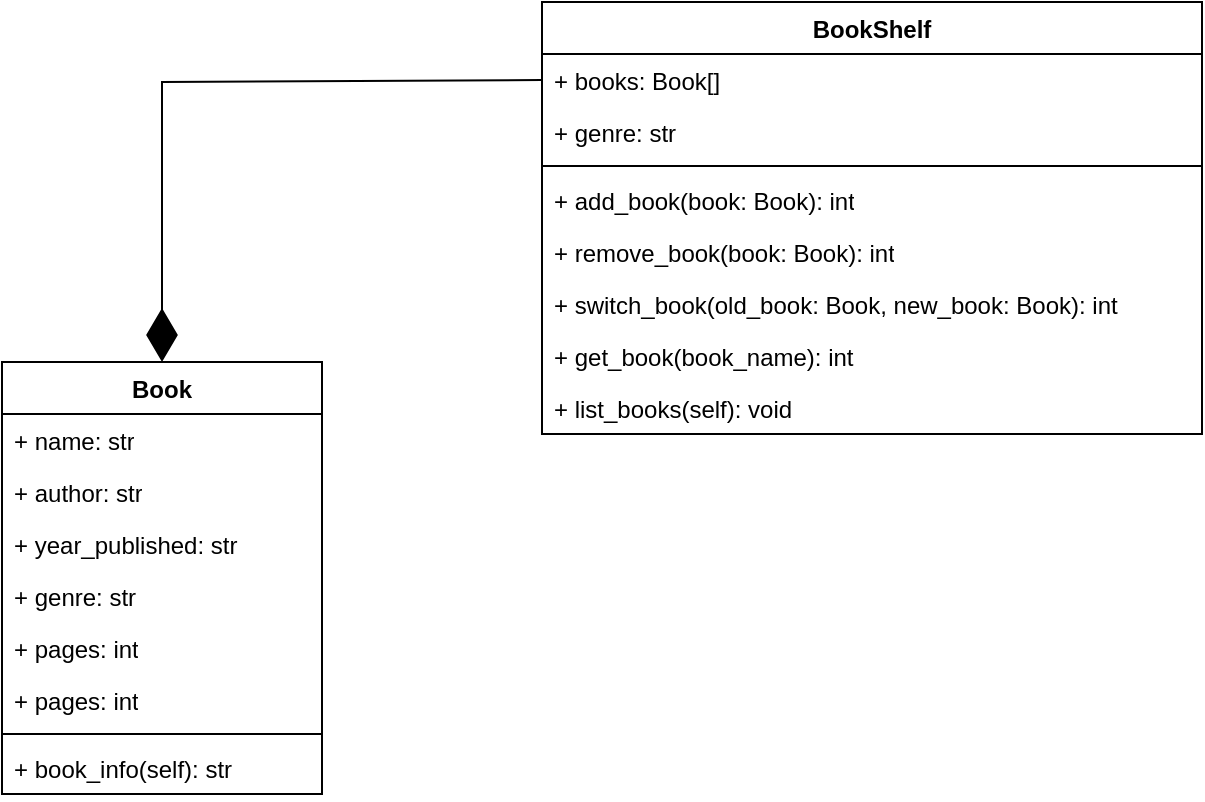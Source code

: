 <mxfile version="23.1.5" type="github">
  <diagram name="Page-1" id="iBMX7k2u6XcLkgqnjjd-">
    <mxGraphModel dx="1434" dy="774" grid="1" gridSize="10" guides="1" tooltips="1" connect="1" arrows="1" fold="1" page="1" pageScale="1" pageWidth="827" pageHeight="1169" math="0" shadow="0">
      <root>
        <mxCell id="0" />
        <mxCell id="1" parent="0" />
        <mxCell id="D-8C7pO3DeGkDrAVH9oZ-1" value="Book" style="swimlane;fontStyle=1;align=center;verticalAlign=top;childLayout=stackLayout;horizontal=1;startSize=26;horizontalStack=0;resizeParent=1;resizeParentMax=0;resizeLast=0;collapsible=1;marginBottom=0;whiteSpace=wrap;html=1;" parent="1" vertex="1">
          <mxGeometry x="120" y="290" width="160" height="216" as="geometry" />
        </mxCell>
        <mxCell id="D-8C7pO3DeGkDrAVH9oZ-2" value="+ name: str" style="text;strokeColor=none;fillColor=none;align=left;verticalAlign=top;spacingLeft=4;spacingRight=4;overflow=hidden;rotatable=0;points=[[0,0.5],[1,0.5]];portConstraint=eastwest;whiteSpace=wrap;html=1;" parent="D-8C7pO3DeGkDrAVH9oZ-1" vertex="1">
          <mxGeometry y="26" width="160" height="26" as="geometry" />
        </mxCell>
        <mxCell id="D-8C7pO3DeGkDrAVH9oZ-5" value="+ author: str" style="text;strokeColor=none;fillColor=none;align=left;verticalAlign=top;spacingLeft=4;spacingRight=4;overflow=hidden;rotatable=0;points=[[0,0.5],[1,0.5]];portConstraint=eastwest;whiteSpace=wrap;html=1;" parent="D-8C7pO3DeGkDrAVH9oZ-1" vertex="1">
          <mxGeometry y="52" width="160" height="26" as="geometry" />
        </mxCell>
        <mxCell id="D-8C7pO3DeGkDrAVH9oZ-6" value="&lt;div&gt;+ year_published: str&lt;/div&gt;&lt;div&gt;&lt;br&gt;&lt;/div&gt;" style="text;strokeColor=none;fillColor=none;align=left;verticalAlign=top;spacingLeft=4;spacingRight=4;overflow=hidden;rotatable=0;points=[[0,0.5],[1,0.5]];portConstraint=eastwest;whiteSpace=wrap;html=1;" parent="D-8C7pO3DeGkDrAVH9oZ-1" vertex="1">
          <mxGeometry y="78" width="160" height="26" as="geometry" />
        </mxCell>
        <mxCell id="D-8C7pO3DeGkDrAVH9oZ-9" value="&lt;div&gt;+ genre: str&lt;/div&gt;&lt;div&gt;&lt;br&gt;&lt;/div&gt;" style="text;strokeColor=none;fillColor=none;align=left;verticalAlign=top;spacingLeft=4;spacingRight=4;overflow=hidden;rotatable=0;points=[[0,0.5],[1,0.5]];portConstraint=eastwest;whiteSpace=wrap;html=1;" parent="D-8C7pO3DeGkDrAVH9oZ-1" vertex="1">
          <mxGeometry y="104" width="160" height="26" as="geometry" />
        </mxCell>
        <mxCell id="D-8C7pO3DeGkDrAVH9oZ-7" value="&lt;div&gt;+ pages: int&lt;br&gt;&lt;/div&gt;" style="text;strokeColor=none;fillColor=none;align=left;verticalAlign=top;spacingLeft=4;spacingRight=4;overflow=hidden;rotatable=0;points=[[0,0.5],[1,0.5]];portConstraint=eastwest;whiteSpace=wrap;html=1;" parent="D-8C7pO3DeGkDrAVH9oZ-1" vertex="1">
          <mxGeometry y="130" width="160" height="26" as="geometry" />
        </mxCell>
        <mxCell id="D-8C7pO3DeGkDrAVH9oZ-8" value="&lt;div&gt;+ pages: int&lt;br&gt;&lt;/div&gt;" style="text;strokeColor=none;fillColor=none;align=left;verticalAlign=top;spacingLeft=4;spacingRight=4;overflow=hidden;rotatable=0;points=[[0,0.5],[1,0.5]];portConstraint=eastwest;whiteSpace=wrap;html=1;" parent="D-8C7pO3DeGkDrAVH9oZ-1" vertex="1">
          <mxGeometry y="156" width="160" height="26" as="geometry" />
        </mxCell>
        <mxCell id="D-8C7pO3DeGkDrAVH9oZ-3" value="" style="line;strokeWidth=1;fillColor=none;align=left;verticalAlign=middle;spacingTop=-1;spacingLeft=3;spacingRight=3;rotatable=0;labelPosition=right;points=[];portConstraint=eastwest;strokeColor=inherit;" parent="D-8C7pO3DeGkDrAVH9oZ-1" vertex="1">
          <mxGeometry y="182" width="160" height="8" as="geometry" />
        </mxCell>
        <mxCell id="D-8C7pO3DeGkDrAVH9oZ-4" value="+ book_info(self): str" style="text;strokeColor=none;fillColor=none;align=left;verticalAlign=top;spacingLeft=4;spacingRight=4;overflow=hidden;rotatable=0;points=[[0,0.5],[1,0.5]];portConstraint=eastwest;whiteSpace=wrap;html=1;" parent="D-8C7pO3DeGkDrAVH9oZ-1" vertex="1">
          <mxGeometry y="190" width="160" height="26" as="geometry" />
        </mxCell>
        <mxCell id="D-8C7pO3DeGkDrAVH9oZ-10" value="BookShelf" style="swimlane;fontStyle=1;align=center;verticalAlign=top;childLayout=stackLayout;horizontal=1;startSize=26;horizontalStack=0;resizeParent=1;resizeParentMax=0;resizeLast=0;collapsible=1;marginBottom=0;whiteSpace=wrap;html=1;" parent="1" vertex="1">
          <mxGeometry x="390" y="110" width="330" height="216" as="geometry" />
        </mxCell>
        <mxCell id="D-8C7pO3DeGkDrAVH9oZ-11" value="+ books: Book[]" style="text;strokeColor=none;fillColor=none;align=left;verticalAlign=top;spacingLeft=4;spacingRight=4;overflow=hidden;rotatable=0;points=[[0,0.5],[1,0.5]];portConstraint=eastwest;whiteSpace=wrap;html=1;" parent="D-8C7pO3DeGkDrAVH9oZ-10" vertex="1">
          <mxGeometry y="26" width="330" height="26" as="geometry" />
        </mxCell>
        <mxCell id="D-8C7pO3DeGkDrAVH9oZ-16" value="+ genre: str" style="text;strokeColor=none;fillColor=none;align=left;verticalAlign=top;spacingLeft=4;spacingRight=4;overflow=hidden;rotatable=0;points=[[0,0.5],[1,0.5]];portConstraint=eastwest;whiteSpace=wrap;html=1;" parent="D-8C7pO3DeGkDrAVH9oZ-10" vertex="1">
          <mxGeometry y="52" width="330" height="26" as="geometry" />
        </mxCell>
        <mxCell id="D-8C7pO3DeGkDrAVH9oZ-12" value="" style="line;strokeWidth=1;fillColor=none;align=left;verticalAlign=middle;spacingTop=-1;spacingLeft=3;spacingRight=3;rotatable=0;labelPosition=right;points=[];portConstraint=eastwest;strokeColor=inherit;" parent="D-8C7pO3DeGkDrAVH9oZ-10" vertex="1">
          <mxGeometry y="78" width="330" height="8" as="geometry" />
        </mxCell>
        <mxCell id="D-8C7pO3DeGkDrAVH9oZ-13" value="+ add_book(book: Book): int" style="text;strokeColor=none;fillColor=none;align=left;verticalAlign=top;spacingLeft=4;spacingRight=4;overflow=hidden;rotatable=0;points=[[0,0.5],[1,0.5]];portConstraint=eastwest;whiteSpace=wrap;html=1;" parent="D-8C7pO3DeGkDrAVH9oZ-10" vertex="1">
          <mxGeometry y="86" width="330" height="26" as="geometry" />
        </mxCell>
        <mxCell id="AQ93IbwrZl71jpzcspGF-1" value="+ remove_book(book: Book): int" style="text;strokeColor=none;fillColor=none;align=left;verticalAlign=top;spacingLeft=4;spacingRight=4;overflow=hidden;rotatable=0;points=[[0,0.5],[1,0.5]];portConstraint=eastwest;whiteSpace=wrap;html=1;" vertex="1" parent="D-8C7pO3DeGkDrAVH9oZ-10">
          <mxGeometry y="112" width="330" height="26" as="geometry" />
        </mxCell>
        <mxCell id="AQ93IbwrZl71jpzcspGF-2" value="+ switch_book(old_book: Book, new_book: Book): int" style="text;strokeColor=none;fillColor=none;align=left;verticalAlign=top;spacingLeft=4;spacingRight=4;overflow=hidden;rotatable=0;points=[[0,0.5],[1,0.5]];portConstraint=eastwest;whiteSpace=wrap;html=1;" vertex="1" parent="D-8C7pO3DeGkDrAVH9oZ-10">
          <mxGeometry y="138" width="330" height="26" as="geometry" />
        </mxCell>
        <mxCell id="AQ93IbwrZl71jpzcspGF-4" value="+ get_book(book_name): int" style="text;strokeColor=none;fillColor=none;align=left;verticalAlign=top;spacingLeft=4;spacingRight=4;overflow=hidden;rotatable=0;points=[[0,0.5],[1,0.5]];portConstraint=eastwest;whiteSpace=wrap;html=1;" vertex="1" parent="D-8C7pO3DeGkDrAVH9oZ-10">
          <mxGeometry y="164" width="330" height="26" as="geometry" />
        </mxCell>
        <mxCell id="AQ93IbwrZl71jpzcspGF-3" value="+ list_books(self): void" style="text;strokeColor=none;fillColor=none;align=left;verticalAlign=top;spacingLeft=4;spacingRight=4;overflow=hidden;rotatable=0;points=[[0,0.5],[1,0.5]];portConstraint=eastwest;whiteSpace=wrap;html=1;" vertex="1" parent="D-8C7pO3DeGkDrAVH9oZ-10">
          <mxGeometry y="190" width="330" height="26" as="geometry" />
        </mxCell>
        <mxCell id="D-8C7pO3DeGkDrAVH9oZ-15" value="" style="endArrow=diamondThin;endFill=1;endSize=24;html=1;rounded=0;exitX=0;exitY=0.5;exitDx=0;exitDy=0;entryX=0.5;entryY=0;entryDx=0;entryDy=0;" parent="1" source="D-8C7pO3DeGkDrAVH9oZ-11" target="D-8C7pO3DeGkDrAVH9oZ-1" edge="1">
          <mxGeometry width="160" relative="1" as="geometry">
            <mxPoint x="370" y="530" as="sourcePoint" />
            <mxPoint x="530" y="530" as="targetPoint" />
            <Array as="points">
              <mxPoint x="200" y="150" />
            </Array>
          </mxGeometry>
        </mxCell>
      </root>
    </mxGraphModel>
  </diagram>
</mxfile>
